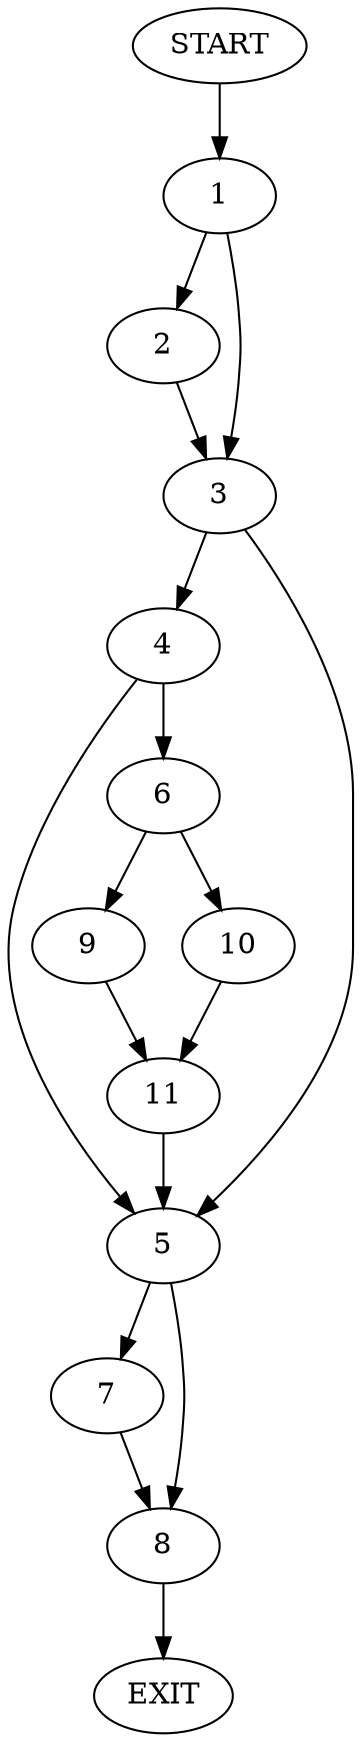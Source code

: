 digraph {
0 [label="START"]
12 [label="EXIT"]
0 -> 1
1 -> 2
1 -> 3
2 -> 3
3 -> 4
3 -> 5
4 -> 5
4 -> 6
5 -> 7
5 -> 8
6 -> 9
6 -> 10
10 -> 11
9 -> 11
11 -> 5
7 -> 8
8 -> 12
}
